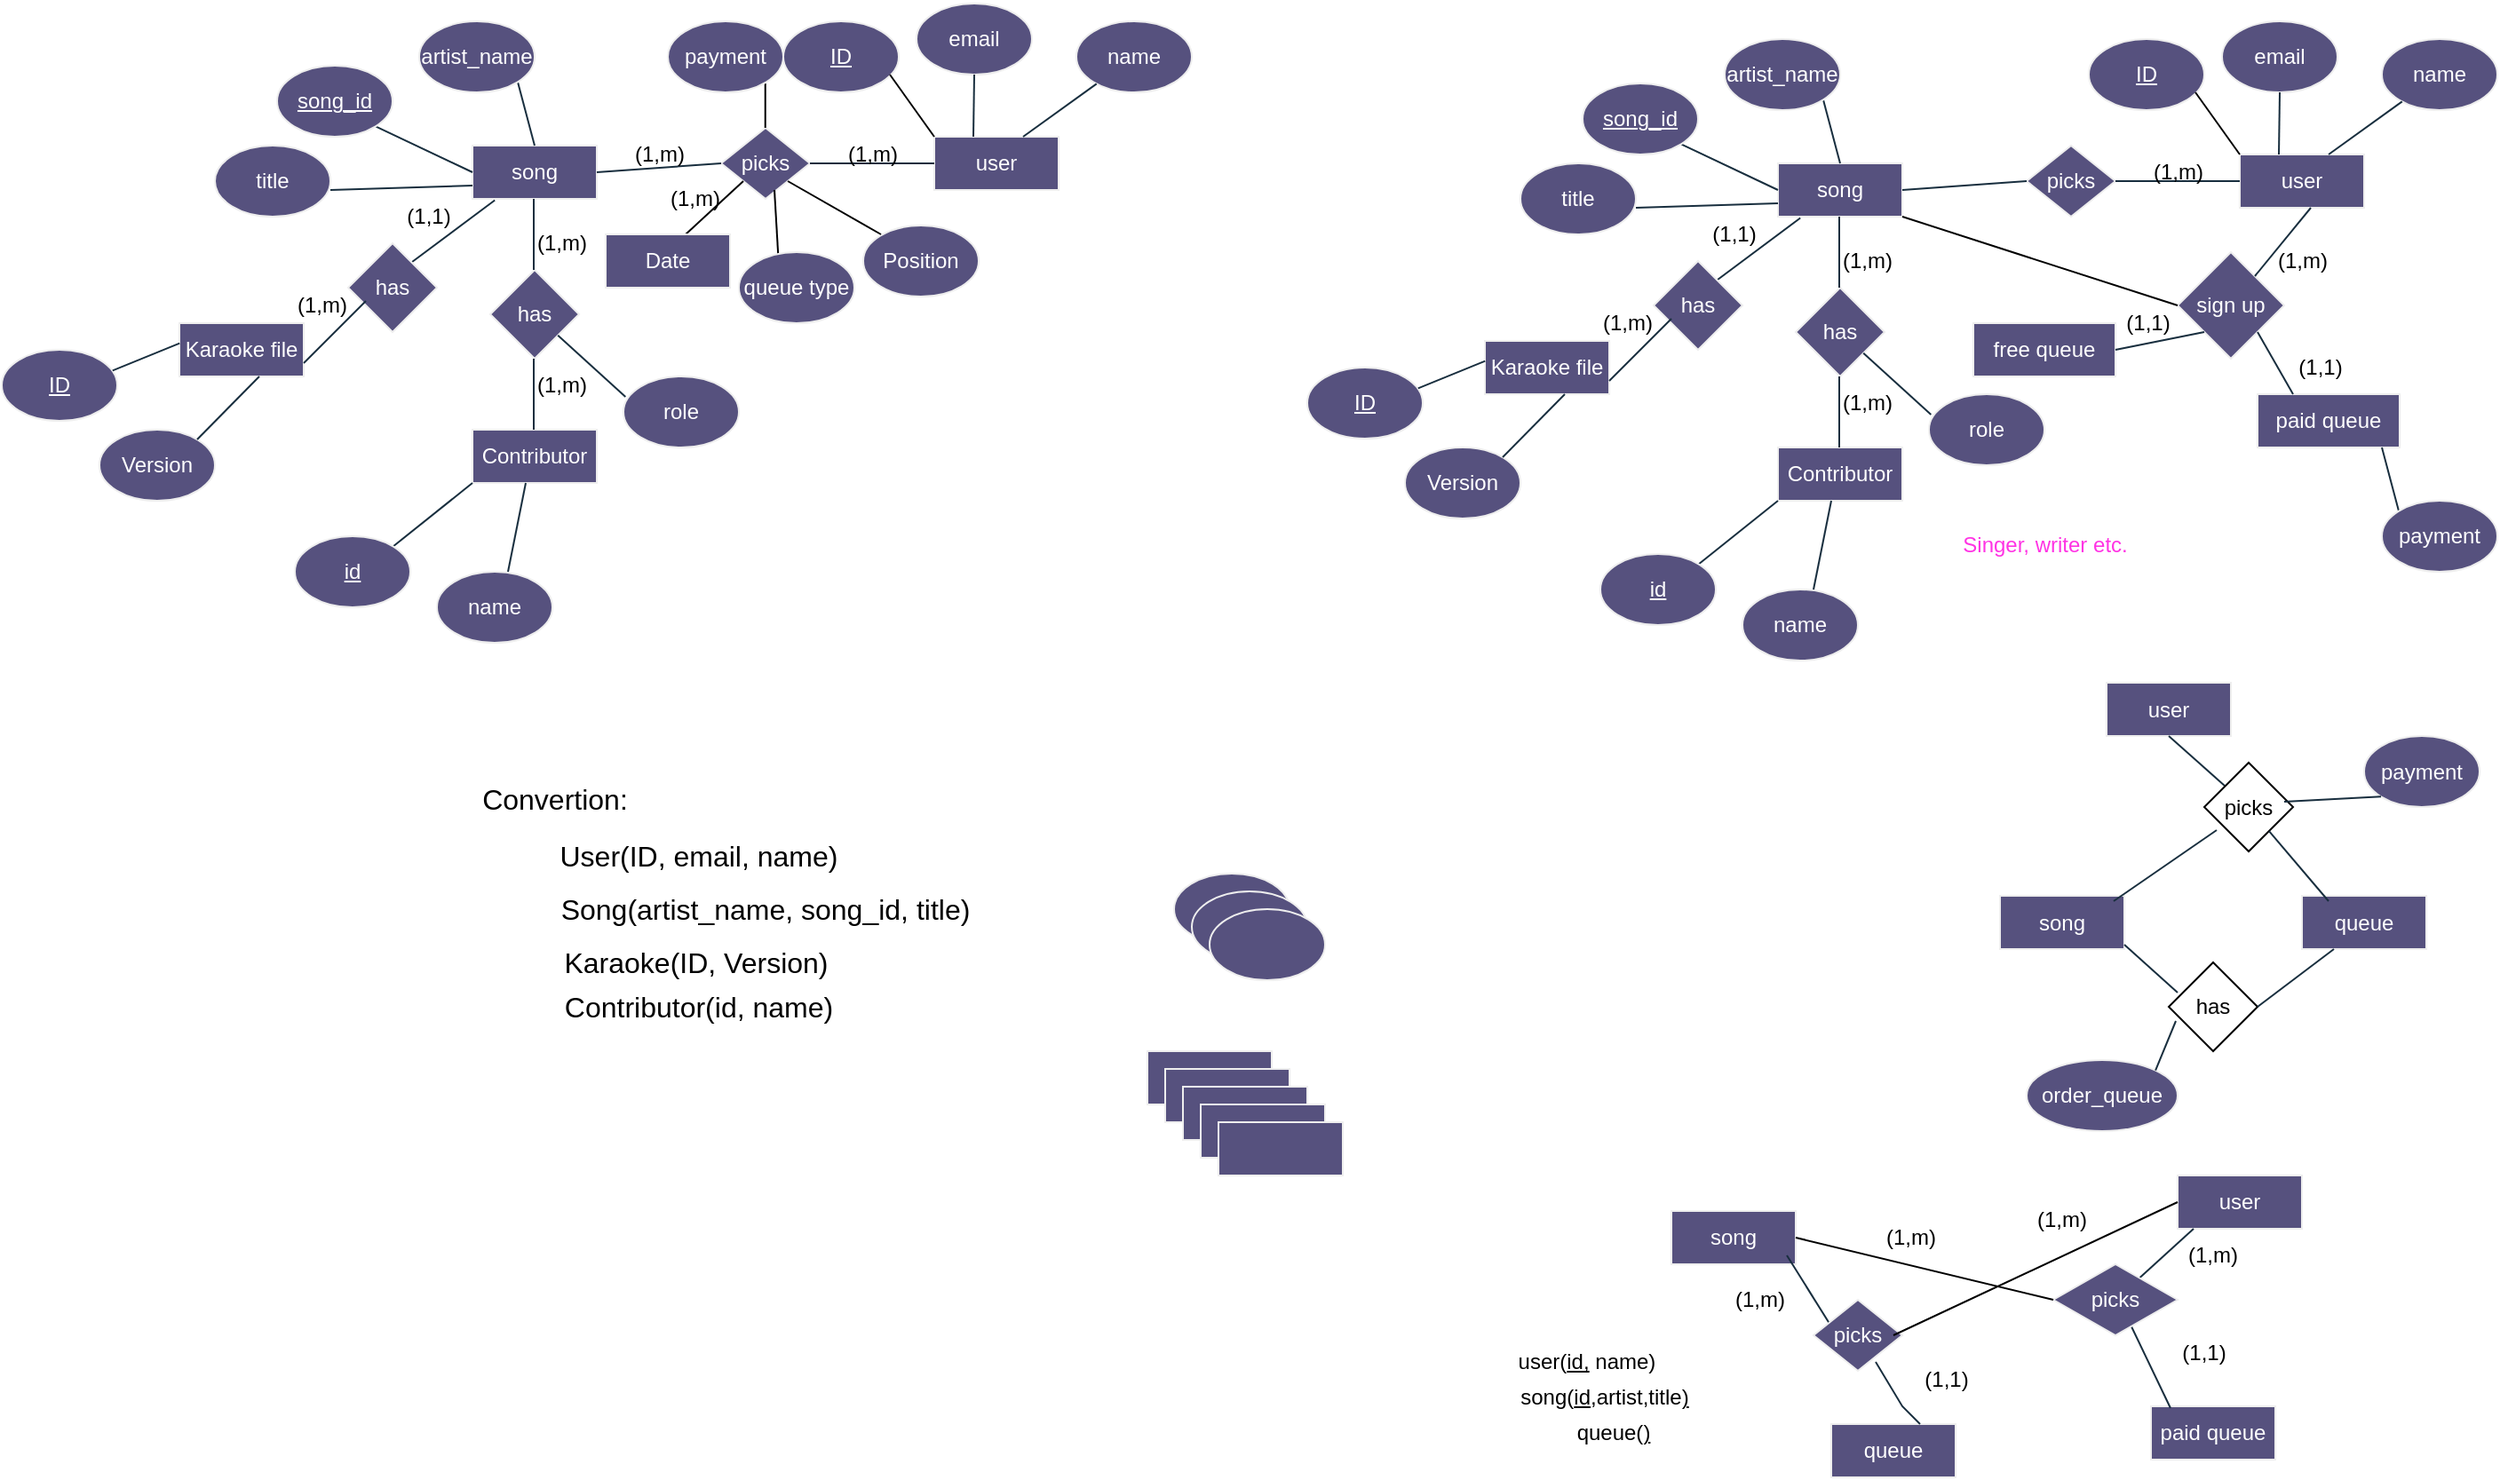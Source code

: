 <mxfile version="24.8.9">
  <diagram name="Page-1" id="O8ay0FXcDAmjupUgX09f">
    <mxGraphModel dx="1655" dy="461" grid="1" gridSize="10" guides="1" tooltips="1" connect="1" arrows="1" fold="1" page="1" pageScale="1" pageWidth="850" pageHeight="1100" math="0" shadow="0">
      <root>
        <mxCell id="0" />
        <mxCell id="1" parent="0" />
        <mxCell id="1agtliWvZLdi9XThQHcw-1" value="&lt;font face=&quot;Helvetica&quot;&gt;user&lt;/font&gt;" style="rounded=0;whiteSpace=wrap;html=1;hachureGap=4;fontFamily=Architects Daughter;fontSource=https%3A%2F%2Ffonts.googleapis.com%2Fcss%3Ffamily%3DArchitects%2BDaughter;labelBackgroundColor=none;fillColor=#56517E;strokeColor=#EEEEEE;fontColor=#FFFFFF;" parent="1" vertex="1">
          <mxGeometry x="635" y="145" width="70" height="30" as="geometry" />
        </mxCell>
        <mxCell id="1agtliWvZLdi9XThQHcw-3" value="&lt;font face=&quot;Helvetica&quot;&gt;free queue&lt;/font&gt;" style="rounded=0;whiteSpace=wrap;html=1;hachureGap=4;fontFamily=Architects Daughter;fontSource=https%3A%2F%2Ffonts.googleapis.com%2Fcss%3Ffamily%3DArchitects%2BDaughter;labelBackgroundColor=none;fillColor=#56517E;strokeColor=#EEEEEE;fontColor=#FFFFFF;" parent="1" vertex="1">
          <mxGeometry x="485" y="240" width="80" height="30" as="geometry" />
        </mxCell>
        <mxCell id="ViKM2o7kTvFaDxc3R4Dh-1" value="&lt;font face=&quot;Helvetica&quot;&gt;paid queue&lt;/font&gt;" style="rounded=0;whiteSpace=wrap;html=1;hachureGap=4;fontFamily=Architects Daughter;fontSource=https%3A%2F%2Ffonts.googleapis.com%2Fcss%3Ffamily%3DArchitects%2BDaughter;labelBackgroundColor=none;fillColor=#56517E;strokeColor=#EEEEEE;fontColor=#FFFFFF;" parent="1" vertex="1">
          <mxGeometry x="645" y="280" width="80" height="30" as="geometry" />
        </mxCell>
        <mxCell id="ViKM2o7kTvFaDxc3R4Dh-3" value="&lt;font face=&quot;Helvetica&quot;&gt;song&lt;/font&gt;" style="rounded=0;whiteSpace=wrap;html=1;hachureGap=4;fontFamily=Architects Daughter;fontSource=https%3A%2F%2Ffonts.googleapis.com%2Fcss%3Ffamily%3DArchitects%2BDaughter;labelBackgroundColor=none;fillColor=#56517E;strokeColor=#EEEEEE;fontColor=#FFFFFF;" parent="1" vertex="1">
          <mxGeometry x="375" y="150" width="70" height="30" as="geometry" />
        </mxCell>
        <mxCell id="iWr8G_QNJY8IiA5RmLzc-1" value="" style="rounded=0;whiteSpace=wrap;html=1;labelBackgroundColor=none;fillColor=#56517E;strokeColor=#EEEEEE;fontColor=#FFFFFF;" parent="1" vertex="1">
          <mxGeometry x="20" y="650" width="70" height="30" as="geometry" />
        </mxCell>
        <mxCell id="iWr8G_QNJY8IiA5RmLzc-2" value="user" style="rounded=0;whiteSpace=wrap;html=1;labelBackgroundColor=none;fillColor=#56517E;strokeColor=#EEEEEE;fontColor=#FFFFFF;" parent="1" vertex="1">
          <mxGeometry x="560" y="442.5" width="70" height="30" as="geometry" />
        </mxCell>
        <mxCell id="iWr8G_QNJY8IiA5RmLzc-3" value="Contributor" style="rounded=0;whiteSpace=wrap;html=1;labelBackgroundColor=none;fillColor=#56517E;strokeColor=#EEEEEE;fontColor=#FFFFFF;" parent="1" vertex="1">
          <mxGeometry x="375" y="310" width="70" height="30" as="geometry" />
        </mxCell>
        <mxCell id="iWr8G_QNJY8IiA5RmLzc-5" value="queue" style="rounded=0;whiteSpace=wrap;html=1;labelBackgroundColor=none;fillColor=#56517E;strokeColor=#EEEEEE;fontColor=#FFFFFF;" parent="1" vertex="1">
          <mxGeometry x="670" y="562.5" width="70" height="30" as="geometry" />
        </mxCell>
        <mxCell id="iWr8G_QNJY8IiA5RmLzc-6" value="song" style="rounded=0;whiteSpace=wrap;html=1;labelBackgroundColor=none;fillColor=#56517E;strokeColor=#EEEEEE;fontColor=#FFFFFF;" parent="1" vertex="1">
          <mxGeometry x="500" y="562.5" width="70" height="30" as="geometry" />
        </mxCell>
        <mxCell id="0kxhMqhsgoe0epAH5cn6-7" value="&lt;div&gt;&lt;font face=&quot;Helvetica&quot;&gt;Karaoke file&lt;/font&gt;&lt;/div&gt;" style="rounded=0;whiteSpace=wrap;html=1;hachureGap=4;fontFamily=Architects Daughter;fontSource=https%3A%2F%2Ffonts.googleapis.com%2Fcss%3Ffamily%3DArchitects%2BDaughter;labelBackgroundColor=none;fillColor=#56517E;strokeColor=#EEEEEE;fontColor=#FFFFFF;" parent="1" vertex="1">
          <mxGeometry x="210" y="250" width="70" height="30" as="geometry" />
        </mxCell>
        <mxCell id="0kxhMqhsgoe0epAH5cn6-11" value="picks" style="rhombus;whiteSpace=wrap;html=1;labelBackgroundColor=none;fillColor=#56517E;strokeColor=#EEEEEE;fontColor=#FFFFFF;" parent="1" vertex="1">
          <mxGeometry x="515" y="140" width="50" height="40" as="geometry" />
        </mxCell>
        <mxCell id="SPRaOktqE_oUbzmkpyM_-1" value="has" style="rhombus;whiteSpace=wrap;html=1;labelBackgroundColor=none;fillColor=#56517E;strokeColor=#EEEEEE;fontColor=#FFFFFF;" parent="1" vertex="1">
          <mxGeometry x="385" y="220" width="50" height="50" as="geometry" />
        </mxCell>
        <mxCell id="SPRaOktqE_oUbzmkpyM_-2" value="" style="endArrow=none;html=1;rounded=0;labelBackgroundColor=none;strokeColor=#182E3E;fontColor=default;exitX=0;exitY=0;exitDx=0;exitDy=0;" parent="1" source="SPRaOktqE_oUbzmkpyM_-24" edge="1">
          <mxGeometry width="50" height="50" relative="1" as="geometry">
            <mxPoint x="694" y="360" as="sourcePoint" />
            <mxPoint x="715" y="310" as="targetPoint" />
          </mxGeometry>
        </mxCell>
        <mxCell id="SPRaOktqE_oUbzmkpyM_-3" value="" style="endArrow=none;html=1;rounded=0;labelBackgroundColor=none;strokeColor=#182E3E;fontColor=default;entryX=0.5;entryY=1;entryDx=0;entryDy=0;" parent="1" source="WFcetSxGwMcVEvKFQlHy-3" target="iWr8G_QNJY8IiA5RmLzc-2" edge="1">
          <mxGeometry width="50" height="50" relative="1" as="geometry">
            <mxPoint x="569" y="532.5" as="sourcePoint" />
            <mxPoint x="569" y="472.5" as="targetPoint" />
          </mxGeometry>
        </mxCell>
        <mxCell id="SPRaOktqE_oUbzmkpyM_-4" value="" style="endArrow=none;html=1;rounded=0;entryX=1;entryY=1;entryDx=0;entryDy=0;exitX=0.5;exitY=0;exitDx=0;exitDy=0;labelBackgroundColor=none;strokeColor=#182E3E;fontColor=default;" parent="1" source="ViKM2o7kTvFaDxc3R4Dh-3" target="SPRaOktqE_oUbzmkpyM_-12" edge="1">
          <mxGeometry width="50" height="50" relative="1" as="geometry">
            <mxPoint x="425" y="150" as="sourcePoint" />
            <mxPoint x="425" y="120" as="targetPoint" />
          </mxGeometry>
        </mxCell>
        <mxCell id="SPRaOktqE_oUbzmkpyM_-5" value="" style="endArrow=none;html=1;rounded=0;exitX=1;exitY=1;exitDx=0;exitDy=0;entryX=0;entryY=0.5;entryDx=0;entryDy=0;labelBackgroundColor=none;strokeColor=#182E3E;fontColor=default;" parent="1" source="SPRaOktqE_oUbzmkpyM_-14" target="ViKM2o7kTvFaDxc3R4Dh-3" edge="1">
          <mxGeometry width="50" height="50" relative="1" as="geometry">
            <mxPoint x="335" y="140" as="sourcePoint" />
            <mxPoint x="370" y="170" as="targetPoint" />
          </mxGeometry>
        </mxCell>
        <mxCell id="SPRaOktqE_oUbzmkpyM_-6" value="" style="endArrow=none;html=1;rounded=0;labelBackgroundColor=none;strokeColor=#182E3E;fontColor=default;" parent="1" edge="1">
          <mxGeometry width="50" height="50" relative="1" as="geometry">
            <mxPoint x="409.5" y="220" as="sourcePoint" />
            <mxPoint x="409.5" y="180" as="targetPoint" />
          </mxGeometry>
        </mxCell>
        <mxCell id="SPRaOktqE_oUbzmkpyM_-9" value="" style="endArrow=none;html=1;rounded=0;labelBackgroundColor=none;strokeColor=#182E3E;fontColor=default;" parent="1" edge="1">
          <mxGeometry width="50" height="50" relative="1" as="geometry">
            <mxPoint x="409.5" y="310" as="sourcePoint" />
            <mxPoint x="409.5" y="270" as="targetPoint" />
          </mxGeometry>
        </mxCell>
        <mxCell id="SPRaOktqE_oUbzmkpyM_-10" value="" style="ellipse;whiteSpace=wrap;html=1;labelBackgroundColor=none;fillColor=#56517E;strokeColor=#EEEEEE;fontColor=#FFFFFF;" parent="1" vertex="1">
          <mxGeometry x="35" y="550" width="65" height="40" as="geometry" />
        </mxCell>
        <mxCell id="SPRaOktqE_oUbzmkpyM_-11" value="" style="ellipse;whiteSpace=wrap;html=1;labelBackgroundColor=none;fillColor=#56517E;strokeColor=#EEEEEE;fontColor=#FFFFFF;" parent="1" vertex="1">
          <mxGeometry x="45" y="560" width="65" height="40" as="geometry" />
        </mxCell>
        <mxCell id="SPRaOktqE_oUbzmkpyM_-12" value="artist_name" style="ellipse;whiteSpace=wrap;html=1;labelBackgroundColor=none;fillColor=#56517E;strokeColor=#EEEEEE;fontColor=#FFFFFF;" parent="1" vertex="1">
          <mxGeometry x="345" y="80" width="65" height="40" as="geometry" />
        </mxCell>
        <mxCell id="SPRaOktqE_oUbzmkpyM_-13" value="title" style="ellipse;whiteSpace=wrap;html=1;labelBackgroundColor=none;fillColor=#56517E;strokeColor=#EEEEEE;fontColor=#FFFFFF;" parent="1" vertex="1">
          <mxGeometry x="230" y="150" width="65" height="40" as="geometry" />
        </mxCell>
        <mxCell id="SPRaOktqE_oUbzmkpyM_-14" value="&lt;u&gt;song_id&lt;/u&gt;" style="ellipse;whiteSpace=wrap;html=1;labelBackgroundColor=none;fillColor=#56517E;strokeColor=#EEEEEE;fontColor=#FFFFFF;" parent="1" vertex="1">
          <mxGeometry x="265" y="105" width="65" height="40" as="geometry" />
        </mxCell>
        <mxCell id="SPRaOktqE_oUbzmkpyM_-17" value="" style="endArrow=none;html=1;rounded=0;entryX=0;entryY=1;entryDx=0;entryDy=0;labelBackgroundColor=none;strokeColor=#182E3E;fontColor=default;" parent="1" target="iWr8G_QNJY8IiA5RmLzc-3" edge="1">
          <mxGeometry width="50" height="50" relative="1" as="geometry">
            <mxPoint x="325" y="380" as="sourcePoint" />
            <mxPoint x="355" y="340" as="targetPoint" />
          </mxGeometry>
        </mxCell>
        <mxCell id="SPRaOktqE_oUbzmkpyM_-18" value="" style="endArrow=none;html=1;rounded=0;entryX=0;entryY=0.75;entryDx=0;entryDy=0;labelBackgroundColor=none;strokeColor=#182E3E;fontColor=default;" parent="1" target="ViKM2o7kTvFaDxc3R4Dh-3" edge="1">
          <mxGeometry width="50" height="50" relative="1" as="geometry">
            <mxPoint x="295" y="175" as="sourcePoint" />
            <mxPoint x="365" y="175" as="targetPoint" />
          </mxGeometry>
        </mxCell>
        <mxCell id="SPRaOktqE_oUbzmkpyM_-19" value="name" style="ellipse;whiteSpace=wrap;html=1;labelBackgroundColor=none;fillColor=#56517E;strokeColor=#EEEEEE;fontColor=#FFFFFF;" parent="1" vertex="1">
          <mxGeometry x="355" y="390" width="65" height="40" as="geometry" />
        </mxCell>
        <mxCell id="SPRaOktqE_oUbzmkpyM_-20" value="&lt;u&gt;id&lt;/u&gt;" style="ellipse;whiteSpace=wrap;html=1;labelBackgroundColor=none;fillColor=#56517E;strokeColor=#EEEEEE;fontColor=#FFFFFF;" parent="1" vertex="1">
          <mxGeometry x="275" y="370" width="65" height="40" as="geometry" />
        </mxCell>
        <mxCell id="SPRaOktqE_oUbzmkpyM_-22" value="" style="endArrow=none;html=1;rounded=0;labelBackgroundColor=none;strokeColor=#182E3E;fontColor=default;" parent="1" edge="1">
          <mxGeometry width="50" height="50" relative="1" as="geometry">
            <mxPoint x="395" y="390" as="sourcePoint" />
            <mxPoint x="405" y="340" as="targetPoint" />
          </mxGeometry>
        </mxCell>
        <mxCell id="SPRaOktqE_oUbzmkpyM_-23" value="" style="ellipse;whiteSpace=wrap;html=1;labelBackgroundColor=none;fillColor=#56517E;strokeColor=#EEEEEE;fontColor=#FFFFFF;" parent="1" vertex="1">
          <mxGeometry x="55" y="570" width="65" height="40" as="geometry" />
        </mxCell>
        <mxCell id="SPRaOktqE_oUbzmkpyM_-24" value="payment" style="ellipse;whiteSpace=wrap;html=1;labelBackgroundColor=none;fillColor=#56517E;strokeColor=#EEEEEE;fontColor=#FFFFFF;" parent="1" vertex="1">
          <mxGeometry x="715" y="340" width="65" height="40" as="geometry" />
        </mxCell>
        <mxCell id="SPRaOktqE_oUbzmkpyM_-25" value="role" style="ellipse;whiteSpace=wrap;html=1;labelBackgroundColor=none;fillColor=#56517E;strokeColor=#EEEEEE;fontColor=#FFFFFF;" parent="1" vertex="1">
          <mxGeometry x="460" y="280" width="65" height="40" as="geometry" />
        </mxCell>
        <mxCell id="SPRaOktqE_oUbzmkpyM_-26" value="" style="endArrow=none;html=1;rounded=0;labelBackgroundColor=none;strokeColor=#182E3E;fontColor=default;exitX=1;exitY=0.5;exitDx=0;exitDy=0;entryX=0.18;entryY=1.025;entryDx=0;entryDy=0;entryPerimeter=0;" parent="1" target="ViKM2o7kTvFaDxc3R4Dh-3" edge="1">
          <mxGeometry width="50" height="50" relative="1" as="geometry">
            <mxPoint x="335" y="220" as="sourcePoint" />
            <mxPoint x="385" y="185" as="targetPoint" />
          </mxGeometry>
        </mxCell>
        <mxCell id="SPRaOktqE_oUbzmkpyM_-28" value="&lt;font color=&quot;#ff33e4&quot;&gt;Singer, writer etc.&lt;/font&gt;" style="text;html=1;align=center;verticalAlign=middle;resizable=0;points=[];autosize=1;strokeColor=none;fillColor=none;labelBackgroundColor=none;fontColor=#FFFFFF;" parent="1" vertex="1">
          <mxGeometry x="465" y="350" width="120" height="30" as="geometry" />
        </mxCell>
        <mxCell id="EK7g4v-_EBZrCCRKCMve-1" value="email" style="ellipse;whiteSpace=wrap;html=1;labelBackgroundColor=none;fillColor=#56517E;strokeColor=#EEEEEE;fontColor=#FFFFFF;" parent="1" vertex="1">
          <mxGeometry x="625" y="70" width="65" height="40" as="geometry" />
        </mxCell>
        <mxCell id="EK7g4v-_EBZrCCRKCMve-2" value="name" style="ellipse;whiteSpace=wrap;html=1;labelBackgroundColor=none;fillColor=#56517E;strokeColor=#EEEEEE;fontColor=#FFFFFF;" parent="1" vertex="1">
          <mxGeometry x="715" y="80" width="65" height="40" as="geometry" />
        </mxCell>
        <mxCell id="EK7g4v-_EBZrCCRKCMve-3" value="" style="endArrow=none;html=1;rounded=0;entryX=0.5;entryY=1;entryDx=0;entryDy=0;labelBackgroundColor=none;strokeColor=#182E3E;fontColor=default;" parent="1" target="EK7g4v-_EBZrCCRKCMve-1" edge="1">
          <mxGeometry width="50" height="50" relative="1" as="geometry">
            <mxPoint x="657" y="145" as="sourcePoint" />
            <mxPoint x="657" y="105" as="targetPoint" />
          </mxGeometry>
        </mxCell>
        <mxCell id="EK7g4v-_EBZrCCRKCMve-4" value="" style="endArrow=none;html=1;rounded=0;labelBackgroundColor=none;strokeColor=#182E3E;fontColor=default;" parent="1" target="EK7g4v-_EBZrCCRKCMve-2" edge="1">
          <mxGeometry width="50" height="50" relative="1" as="geometry">
            <mxPoint x="685" y="145" as="sourcePoint" />
            <mxPoint x="685" y="100" as="targetPoint" />
          </mxGeometry>
        </mxCell>
        <mxCell id="EK7g4v-_EBZrCCRKCMve-5" value="sign up" style="rhombus;whiteSpace=wrap;html=1;labelBackgroundColor=none;fillColor=#56517E;strokeColor=#EEEEEE;fontColor=#FFFFFF;" parent="1" vertex="1">
          <mxGeometry x="600" y="200" width="60" height="60" as="geometry" />
        </mxCell>
        <mxCell id="EK7g4v-_EBZrCCRKCMve-6" value="" style="endArrow=none;html=1;rounded=0;entryX=0;entryY=0.5;entryDx=0;entryDy=0;exitX=1;exitY=0.5;exitDx=0;exitDy=0;labelBackgroundColor=none;strokeColor=#182E3E;fontColor=default;" parent="1" source="0kxhMqhsgoe0epAH5cn6-11" target="1agtliWvZLdi9XThQHcw-1" edge="1">
          <mxGeometry width="50" height="50" relative="1" as="geometry">
            <mxPoint x="599" y="195" as="sourcePoint" />
            <mxPoint x="599" y="135" as="targetPoint" />
          </mxGeometry>
        </mxCell>
        <mxCell id="EK7g4v-_EBZrCCRKCMve-7" value="" style="endArrow=none;html=1;rounded=0;entryX=1;entryY=1;entryDx=0;entryDy=0;labelBackgroundColor=none;strokeColor=#182E3E;fontColor=default;" parent="1" target="EK7g4v-_EBZrCCRKCMve-5" edge="1">
          <mxGeometry width="50" height="50" relative="1" as="geometry">
            <mxPoint x="665" y="280" as="sourcePoint" />
            <mxPoint x="655" y="240" as="targetPoint" />
          </mxGeometry>
        </mxCell>
        <mxCell id="EK7g4v-_EBZrCCRKCMve-8" value="" style="endArrow=none;html=1;rounded=0;labelBackgroundColor=none;strokeColor=#182E3E;fontColor=default;" parent="1" source="EK7g4v-_EBZrCCRKCMve-5" edge="1">
          <mxGeometry width="50" height="50" relative="1" as="geometry">
            <mxPoint x="675" y="235" as="sourcePoint" />
            <mxPoint x="675" y="175" as="targetPoint" />
          </mxGeometry>
        </mxCell>
        <mxCell id="EK7g4v-_EBZrCCRKCMve-10" value="" style="endArrow=none;html=1;rounded=0;exitX=0;exitY=1;exitDx=0;exitDy=0;entryX=1;entryY=0.5;entryDx=0;entryDy=0;labelBackgroundColor=none;strokeColor=#182E3E;fontColor=default;" parent="1" source="EK7g4v-_EBZrCCRKCMve-5" target="1agtliWvZLdi9XThQHcw-3" edge="1">
          <mxGeometry width="50" height="50" relative="1" as="geometry">
            <mxPoint x="595" y="262.5" as="sourcePoint" />
            <mxPoint x="575" y="250" as="targetPoint" />
          </mxGeometry>
        </mxCell>
        <mxCell id="EK7g4v-_EBZrCCRKCMve-11" value="" style="endArrow=none;html=1;rounded=0;entryX=0;entryY=0.5;entryDx=0;entryDy=0;exitX=1;exitY=0.5;exitDx=0;exitDy=0;labelBackgroundColor=none;strokeColor=#182E3E;fontColor=default;" parent="1" source="ViKM2o7kTvFaDxc3R4Dh-3" target="0kxhMqhsgoe0epAH5cn6-11" edge="1">
          <mxGeometry width="50" height="50" relative="1" as="geometry">
            <mxPoint x="467" y="190" as="sourcePoint" />
            <mxPoint x="467" y="130" as="targetPoint" />
          </mxGeometry>
        </mxCell>
        <mxCell id="0kxhMqhsgoe0epAH5cn6-21" value="ID" style="ellipse;whiteSpace=wrap;html=1;labelBackgroundColor=none;fillColor=#56517E;strokeColor=#EEEEEE;fontColor=#FFFFFF;fontStyle=4" parent="1" vertex="1">
          <mxGeometry x="550" y="80" width="65" height="40" as="geometry" />
        </mxCell>
        <mxCell id="0kxhMqhsgoe0epAH5cn6-29" value="" style="endArrow=none;html=1;rounded=0;exitX=0;exitY=0;exitDx=0;exitDy=0;" parent="1" source="1agtliWvZLdi9XThQHcw-1" edge="1">
          <mxGeometry width="50" height="50" relative="1" as="geometry">
            <mxPoint x="635" y="150" as="sourcePoint" />
            <mxPoint x="610" y="110" as="targetPoint" />
          </mxGeometry>
        </mxCell>
        <mxCell id="0kxhMqhsgoe0epAH5cn6-32" value="has" style="rhombus;whiteSpace=wrap;html=1;labelBackgroundColor=none;fillColor=#56517E;strokeColor=#EEEEEE;fontColor=#FFFFFF;" parent="1" vertex="1">
          <mxGeometry x="305" y="205" width="50" height="50" as="geometry" />
        </mxCell>
        <mxCell id="EK7g4v-_EBZrCCRKCMve-12" value="Text" style="text;html=1;align=center;verticalAlign=middle;resizable=0;points=[];autosize=1;strokeColor=none;fillColor=none;fontColor=#FFFFFF;" parent="1" vertex="1">
          <mxGeometry x="-125" y="58" width="50" height="30" as="geometry" />
        </mxCell>
        <mxCell id="0kxhMqhsgoe0epAH5cn6-34" value="" style="endArrow=none;html=1;rounded=0;labelBackgroundColor=none;strokeColor=#182E3E;fontColor=default;exitX=1;exitY=0.75;exitDx=0;exitDy=0;" parent="1" source="0kxhMqhsgoe0epAH5cn6-7" edge="1">
          <mxGeometry width="50" height="50" relative="1" as="geometry">
            <mxPoint x="265" y="272.5" as="sourcePoint" />
            <mxPoint x="315" y="237.5" as="targetPoint" />
          </mxGeometry>
        </mxCell>
        <mxCell id="0kxhMqhsgoe0epAH5cn6-35" value="(1,m)" style="text;html=1;align=center;verticalAlign=middle;resizable=0;points=[];autosize=1;strokeColor=none;fillColor=none;" parent="1" vertex="1">
          <mxGeometry x="575" y="140" width="50" height="30" as="geometry" />
        </mxCell>
        <mxCell id="0kxhMqhsgoe0epAH5cn6-37" value="(1,1)" style="text;html=1;align=center;verticalAlign=middle;resizable=0;points=[];autosize=1;strokeColor=none;fillColor=none;" parent="1" vertex="1">
          <mxGeometry x="655" y="250" width="50" height="30" as="geometry" />
        </mxCell>
        <mxCell id="0kxhMqhsgoe0epAH5cn6-38" value="(1,m)" style="text;html=1;align=center;verticalAlign=middle;resizable=0;points=[];autosize=1;strokeColor=none;fillColor=none;" parent="1" vertex="1">
          <mxGeometry x="265" y="225" width="50" height="30" as="geometry" />
        </mxCell>
        <mxCell id="0kxhMqhsgoe0epAH5cn6-39" value="(1,1)" style="text;html=1;align=center;verticalAlign=middle;resizable=0;points=[];autosize=1;strokeColor=none;fillColor=none;" parent="1" vertex="1">
          <mxGeometry x="325" y="175" width="50" height="30" as="geometry" />
        </mxCell>
        <mxCell id="0kxhMqhsgoe0epAH5cn6-40" value="(1,m)" style="text;html=1;align=center;verticalAlign=middle;resizable=0;points=[];autosize=1;strokeColor=none;fillColor=none;" parent="1" vertex="1">
          <mxGeometry x="400" y="270" width="50" height="30" as="geometry" />
        </mxCell>
        <mxCell id="0kxhMqhsgoe0epAH5cn6-41" value="(1,m)" style="text;html=1;align=center;verticalAlign=middle;resizable=0;points=[];autosize=1;strokeColor=none;fillColor=none;" parent="1" vertex="1">
          <mxGeometry x="400" y="190" width="50" height="30" as="geometry" />
        </mxCell>
        <mxCell id="0kxhMqhsgoe0epAH5cn6-42" value="(1,m)" style="text;html=1;align=center;verticalAlign=middle;resizable=0;points=[];autosize=1;strokeColor=none;fillColor=none;" parent="1" vertex="1">
          <mxGeometry x="645" y="190" width="50" height="30" as="geometry" />
        </mxCell>
        <mxCell id="0kxhMqhsgoe0epAH5cn6-50" value="Version" style="ellipse;whiteSpace=wrap;html=1;labelBackgroundColor=none;fillColor=#56517E;strokeColor=#EEEEEE;fontColor=#FFFFFF;" parent="1" vertex="1">
          <mxGeometry x="165" y="310" width="65" height="40" as="geometry" />
        </mxCell>
        <mxCell id="0kxhMqhsgoe0epAH5cn6-53" value="&lt;u&gt;ID&lt;/u&gt;" style="ellipse;whiteSpace=wrap;html=1;labelBackgroundColor=none;fillColor=#56517E;strokeColor=#EEEEEE;fontColor=#FFFFFF;" parent="1" vertex="1">
          <mxGeometry x="110" y="265" width="65" height="40" as="geometry" />
        </mxCell>
        <mxCell id="0kxhMqhsgoe0epAH5cn6-56" value="" style="endArrow=none;html=1;rounded=0;labelBackgroundColor=none;strokeColor=#182E3E;fontColor=default;entryX=0.002;entryY=0.376;entryDx=0;entryDy=0;exitX=0.96;exitY=0.293;exitDx=0;exitDy=0;exitPerimeter=0;entryPerimeter=0;" parent="1" source="0kxhMqhsgoe0epAH5cn6-53" target="0kxhMqhsgoe0epAH5cn6-7" edge="1">
          <mxGeometry width="50" height="50" relative="1" as="geometry">
            <mxPoint x="165" y="270" as="sourcePoint" />
            <mxPoint x="187.5" y="244" as="targetPoint" />
          </mxGeometry>
        </mxCell>
        <mxCell id="0kxhMqhsgoe0epAH5cn6-59" value="" style="endArrow=none;html=1;rounded=0;labelBackgroundColor=none;strokeColor=#182E3E;fontColor=default;exitX=1;exitY=0.75;exitDx=0;exitDy=0;" parent="1" edge="1">
          <mxGeometry width="50" height="50" relative="1" as="geometry">
            <mxPoint x="220" y="315.5" as="sourcePoint" />
            <mxPoint x="255" y="280" as="targetPoint" />
          </mxGeometry>
        </mxCell>
        <mxCell id="0kxhMqhsgoe0epAH5cn6-62" value="" style="endArrow=none;html=1;rounded=0;labelBackgroundColor=none;strokeColor=#182E3E;fontColor=default;exitX=0.018;exitY=0.287;exitDx=0;exitDy=0;exitPerimeter=0;" parent="1" source="SPRaOktqE_oUbzmkpyM_-25" target="SPRaOktqE_oUbzmkpyM_-1" edge="1">
          <mxGeometry width="50" height="50" relative="1" as="geometry">
            <mxPoint x="450" y="290" as="sourcePoint" />
            <mxPoint x="450" y="240" as="targetPoint" />
          </mxGeometry>
        </mxCell>
        <mxCell id="jU-Vc0vVEgkbP0QEHBoL-2" value="&lt;font face=&quot;Helvetica&quot;&gt;user&lt;/font&gt;" style="rounded=0;whiteSpace=wrap;html=1;hachureGap=4;fontFamily=Architects Daughter;fontSource=https%3A%2F%2Ffonts.googleapis.com%2Fcss%3Ffamily%3DArchitects%2BDaughter;labelBackgroundColor=none;fillColor=#56517E;strokeColor=#EEEEEE;fontColor=#FFFFFF;" parent="1" vertex="1">
          <mxGeometry x="-100" y="135" width="70" height="30" as="geometry" />
        </mxCell>
        <mxCell id="jU-Vc0vVEgkbP0QEHBoL-5" value="&lt;font face=&quot;Helvetica&quot;&gt;song&lt;/font&gt;" style="rounded=0;whiteSpace=wrap;html=1;hachureGap=4;fontFamily=Architects Daughter;fontSource=https%3A%2F%2Ffonts.googleapis.com%2Fcss%3Ffamily%3DArchitects%2BDaughter;labelBackgroundColor=none;fillColor=#56517E;strokeColor=#EEEEEE;fontColor=#FFFFFF;" parent="1" vertex="1">
          <mxGeometry x="-360" y="140" width="70" height="30" as="geometry" />
        </mxCell>
        <mxCell id="jU-Vc0vVEgkbP0QEHBoL-6" value="Contributor" style="rounded=0;whiteSpace=wrap;html=1;labelBackgroundColor=none;fillColor=#56517E;strokeColor=#EEEEEE;fontColor=#FFFFFF;" parent="1" vertex="1">
          <mxGeometry x="-360" y="300" width="70" height="30" as="geometry" />
        </mxCell>
        <mxCell id="jU-Vc0vVEgkbP0QEHBoL-7" value="&lt;div&gt;&lt;font face=&quot;Helvetica&quot;&gt;Karaoke file&lt;/font&gt;&lt;/div&gt;" style="rounded=0;whiteSpace=wrap;html=1;hachureGap=4;fontFamily=Architects Daughter;fontSource=https%3A%2F%2Ffonts.googleapis.com%2Fcss%3Ffamily%3DArchitects%2BDaughter;labelBackgroundColor=none;fillColor=#56517E;strokeColor=#EEEEEE;fontColor=#FFFFFF;" parent="1" vertex="1">
          <mxGeometry x="-525" y="240" width="70" height="30" as="geometry" />
        </mxCell>
        <mxCell id="jU-Vc0vVEgkbP0QEHBoL-8" value="picks" style="rhombus;whiteSpace=wrap;html=1;labelBackgroundColor=none;fillColor=#56517E;strokeColor=#EEEEEE;fontColor=#FFFFFF;" parent="1" vertex="1">
          <mxGeometry x="-220" y="130" width="50" height="40" as="geometry" />
        </mxCell>
        <mxCell id="jU-Vc0vVEgkbP0QEHBoL-9" value="has" style="rhombus;whiteSpace=wrap;html=1;labelBackgroundColor=none;fillColor=#56517E;strokeColor=#EEEEEE;fontColor=#FFFFFF;" parent="1" vertex="1">
          <mxGeometry x="-350" y="210" width="50" height="50" as="geometry" />
        </mxCell>
        <mxCell id="jU-Vc0vVEgkbP0QEHBoL-11" value="" style="endArrow=none;html=1;rounded=0;entryX=1;entryY=1;entryDx=0;entryDy=0;exitX=0.5;exitY=0;exitDx=0;exitDy=0;labelBackgroundColor=none;strokeColor=#182E3E;fontColor=default;" parent="1" source="jU-Vc0vVEgkbP0QEHBoL-5" target="jU-Vc0vVEgkbP0QEHBoL-15" edge="1">
          <mxGeometry width="50" height="50" relative="1" as="geometry">
            <mxPoint x="-310" y="140" as="sourcePoint" />
            <mxPoint x="-310" y="110" as="targetPoint" />
          </mxGeometry>
        </mxCell>
        <mxCell id="jU-Vc0vVEgkbP0QEHBoL-12" value="" style="endArrow=none;html=1;rounded=0;exitX=1;exitY=1;exitDx=0;exitDy=0;entryX=0;entryY=0.5;entryDx=0;entryDy=0;labelBackgroundColor=none;strokeColor=#182E3E;fontColor=default;" parent="1" source="jU-Vc0vVEgkbP0QEHBoL-17" target="jU-Vc0vVEgkbP0QEHBoL-5" edge="1">
          <mxGeometry width="50" height="50" relative="1" as="geometry">
            <mxPoint x="-400" y="130" as="sourcePoint" />
            <mxPoint x="-365" y="160" as="targetPoint" />
          </mxGeometry>
        </mxCell>
        <mxCell id="jU-Vc0vVEgkbP0QEHBoL-13" value="" style="endArrow=none;html=1;rounded=0;labelBackgroundColor=none;strokeColor=#182E3E;fontColor=default;" parent="1" edge="1">
          <mxGeometry width="50" height="50" relative="1" as="geometry">
            <mxPoint x="-325.5" y="210" as="sourcePoint" />
            <mxPoint x="-325.5" y="170" as="targetPoint" />
          </mxGeometry>
        </mxCell>
        <mxCell id="jU-Vc0vVEgkbP0QEHBoL-14" value="" style="endArrow=none;html=1;rounded=0;labelBackgroundColor=none;strokeColor=#182E3E;fontColor=default;" parent="1" edge="1">
          <mxGeometry width="50" height="50" relative="1" as="geometry">
            <mxPoint x="-325.5" y="300" as="sourcePoint" />
            <mxPoint x="-325.5" y="260" as="targetPoint" />
          </mxGeometry>
        </mxCell>
        <mxCell id="jU-Vc0vVEgkbP0QEHBoL-15" value="artist_name" style="ellipse;whiteSpace=wrap;html=1;labelBackgroundColor=none;fillColor=#56517E;strokeColor=#EEEEEE;fontColor=#FFFFFF;" parent="1" vertex="1">
          <mxGeometry x="-390" y="70" width="65" height="40" as="geometry" />
        </mxCell>
        <mxCell id="jU-Vc0vVEgkbP0QEHBoL-16" value="title" style="ellipse;whiteSpace=wrap;html=1;labelBackgroundColor=none;fillColor=#56517E;strokeColor=#EEEEEE;fontColor=#FFFFFF;" parent="1" vertex="1">
          <mxGeometry x="-505" y="140" width="65" height="40" as="geometry" />
        </mxCell>
        <mxCell id="jU-Vc0vVEgkbP0QEHBoL-17" value="&lt;u&gt;song_id&lt;/u&gt;" style="ellipse;whiteSpace=wrap;html=1;labelBackgroundColor=none;fillColor=#56517E;strokeColor=#EEEEEE;fontColor=#FFFFFF;" parent="1" vertex="1">
          <mxGeometry x="-470" y="95" width="65" height="40" as="geometry" />
        </mxCell>
        <mxCell id="jU-Vc0vVEgkbP0QEHBoL-18" value="" style="endArrow=none;html=1;rounded=0;entryX=0;entryY=1;entryDx=0;entryDy=0;labelBackgroundColor=none;strokeColor=#182E3E;fontColor=default;" parent="1" target="jU-Vc0vVEgkbP0QEHBoL-6" edge="1">
          <mxGeometry width="50" height="50" relative="1" as="geometry">
            <mxPoint x="-410" y="370" as="sourcePoint" />
            <mxPoint x="-380" y="330" as="targetPoint" />
          </mxGeometry>
        </mxCell>
        <mxCell id="jU-Vc0vVEgkbP0QEHBoL-19" value="" style="endArrow=none;html=1;rounded=0;entryX=0;entryY=0.75;entryDx=0;entryDy=0;labelBackgroundColor=none;strokeColor=#182E3E;fontColor=default;" parent="1" target="jU-Vc0vVEgkbP0QEHBoL-5" edge="1">
          <mxGeometry width="50" height="50" relative="1" as="geometry">
            <mxPoint x="-440" y="165" as="sourcePoint" />
            <mxPoint x="-370" y="165" as="targetPoint" />
          </mxGeometry>
        </mxCell>
        <mxCell id="jU-Vc0vVEgkbP0QEHBoL-20" value="name" style="ellipse;whiteSpace=wrap;html=1;labelBackgroundColor=none;fillColor=#56517E;strokeColor=#EEEEEE;fontColor=#FFFFFF;" parent="1" vertex="1">
          <mxGeometry x="-380" y="380" width="65" height="40" as="geometry" />
        </mxCell>
        <mxCell id="jU-Vc0vVEgkbP0QEHBoL-21" value="&lt;u&gt;id&lt;/u&gt;" style="ellipse;whiteSpace=wrap;html=1;labelBackgroundColor=none;fillColor=#56517E;strokeColor=#EEEEEE;fontColor=#FFFFFF;" parent="1" vertex="1">
          <mxGeometry x="-460" y="360" width="65" height="40" as="geometry" />
        </mxCell>
        <mxCell id="jU-Vc0vVEgkbP0QEHBoL-22" value="" style="endArrow=none;html=1;rounded=0;labelBackgroundColor=none;strokeColor=#182E3E;fontColor=default;" parent="1" edge="1">
          <mxGeometry width="50" height="50" relative="1" as="geometry">
            <mxPoint x="-340" y="380" as="sourcePoint" />
            <mxPoint x="-330" y="330" as="targetPoint" />
          </mxGeometry>
        </mxCell>
        <mxCell id="jU-Vc0vVEgkbP0QEHBoL-24" value="role" style="ellipse;whiteSpace=wrap;html=1;labelBackgroundColor=none;fillColor=#56517E;strokeColor=#EEEEEE;fontColor=#FFFFFF;" parent="1" vertex="1">
          <mxGeometry x="-275" y="270" width="65" height="40" as="geometry" />
        </mxCell>
        <mxCell id="jU-Vc0vVEgkbP0QEHBoL-25" value="" style="endArrow=none;html=1;rounded=0;labelBackgroundColor=none;strokeColor=#182E3E;fontColor=default;exitX=1;exitY=0.5;exitDx=0;exitDy=0;entryX=0.18;entryY=1.025;entryDx=0;entryDy=0;entryPerimeter=0;" parent="1" target="jU-Vc0vVEgkbP0QEHBoL-5" edge="1">
          <mxGeometry width="50" height="50" relative="1" as="geometry">
            <mxPoint x="-400" y="210" as="sourcePoint" />
            <mxPoint x="-350" y="175" as="targetPoint" />
          </mxGeometry>
        </mxCell>
        <mxCell id="jU-Vc0vVEgkbP0QEHBoL-27" value="email" style="ellipse;whiteSpace=wrap;html=1;labelBackgroundColor=none;fillColor=#56517E;strokeColor=#EEEEEE;fontColor=#FFFFFF;" parent="1" vertex="1">
          <mxGeometry x="-110" y="60" width="65" height="40" as="geometry" />
        </mxCell>
        <mxCell id="jU-Vc0vVEgkbP0QEHBoL-28" value="name" style="ellipse;whiteSpace=wrap;html=1;labelBackgroundColor=none;fillColor=#56517E;strokeColor=#EEEEEE;fontColor=#FFFFFF;" parent="1" vertex="1">
          <mxGeometry x="-20" y="70" width="65" height="40" as="geometry" />
        </mxCell>
        <mxCell id="jU-Vc0vVEgkbP0QEHBoL-29" value="" style="endArrow=none;html=1;rounded=0;entryX=0.5;entryY=1;entryDx=0;entryDy=0;labelBackgroundColor=none;strokeColor=#182E3E;fontColor=default;" parent="1" target="jU-Vc0vVEgkbP0QEHBoL-27" edge="1">
          <mxGeometry width="50" height="50" relative="1" as="geometry">
            <mxPoint x="-78" y="135" as="sourcePoint" />
            <mxPoint x="-78" y="95" as="targetPoint" />
          </mxGeometry>
        </mxCell>
        <mxCell id="jU-Vc0vVEgkbP0QEHBoL-30" value="" style="endArrow=none;html=1;rounded=0;labelBackgroundColor=none;strokeColor=#182E3E;fontColor=default;" parent="1" target="jU-Vc0vVEgkbP0QEHBoL-28" edge="1">
          <mxGeometry width="50" height="50" relative="1" as="geometry">
            <mxPoint x="-50" y="135" as="sourcePoint" />
            <mxPoint x="-50" y="90" as="targetPoint" />
          </mxGeometry>
        </mxCell>
        <mxCell id="jU-Vc0vVEgkbP0QEHBoL-32" value="" style="endArrow=none;html=1;rounded=0;entryX=0;entryY=0.5;entryDx=0;entryDy=0;exitX=1;exitY=0.5;exitDx=0;exitDy=0;labelBackgroundColor=none;strokeColor=#182E3E;fontColor=default;" parent="1" source="jU-Vc0vVEgkbP0QEHBoL-8" target="jU-Vc0vVEgkbP0QEHBoL-2" edge="1">
          <mxGeometry width="50" height="50" relative="1" as="geometry">
            <mxPoint x="-136" y="185" as="sourcePoint" />
            <mxPoint x="-136" y="125" as="targetPoint" />
          </mxGeometry>
        </mxCell>
        <mxCell id="jU-Vc0vVEgkbP0QEHBoL-36" value="" style="endArrow=none;html=1;rounded=0;entryX=0;entryY=0.5;entryDx=0;entryDy=0;exitX=1;exitY=0.5;exitDx=0;exitDy=0;labelBackgroundColor=none;strokeColor=#182E3E;fontColor=default;" parent="1" source="jU-Vc0vVEgkbP0QEHBoL-5" target="jU-Vc0vVEgkbP0QEHBoL-8" edge="1">
          <mxGeometry width="50" height="50" relative="1" as="geometry">
            <mxPoint x="-268" y="180" as="sourcePoint" />
            <mxPoint x="-268" y="120" as="targetPoint" />
          </mxGeometry>
        </mxCell>
        <mxCell id="jU-Vc0vVEgkbP0QEHBoL-37" value="ID" style="ellipse;whiteSpace=wrap;html=1;labelBackgroundColor=none;fillColor=#56517E;strokeColor=#EEEEEE;fontColor=#FFFFFF;fontStyle=4" parent="1" vertex="1">
          <mxGeometry x="-185" y="70" width="65" height="40" as="geometry" />
        </mxCell>
        <mxCell id="jU-Vc0vVEgkbP0QEHBoL-38" value="" style="endArrow=none;html=1;rounded=0;exitX=0;exitY=0;exitDx=0;exitDy=0;" parent="1" source="jU-Vc0vVEgkbP0QEHBoL-2" edge="1">
          <mxGeometry width="50" height="50" relative="1" as="geometry">
            <mxPoint x="-100" y="140" as="sourcePoint" />
            <mxPoint x="-125" y="100" as="targetPoint" />
          </mxGeometry>
        </mxCell>
        <mxCell id="jU-Vc0vVEgkbP0QEHBoL-39" value="has" style="rhombus;whiteSpace=wrap;html=1;labelBackgroundColor=none;fillColor=#56517E;strokeColor=#EEEEEE;fontColor=#FFFFFF;" parent="1" vertex="1">
          <mxGeometry x="-430" y="195" width="50" height="50" as="geometry" />
        </mxCell>
        <mxCell id="jU-Vc0vVEgkbP0QEHBoL-40" value="" style="endArrow=none;html=1;rounded=0;labelBackgroundColor=none;strokeColor=#182E3E;fontColor=default;exitX=1;exitY=0.75;exitDx=0;exitDy=0;" parent="1" source="jU-Vc0vVEgkbP0QEHBoL-7" edge="1">
          <mxGeometry width="50" height="50" relative="1" as="geometry">
            <mxPoint x="-470" y="262.5" as="sourcePoint" />
            <mxPoint x="-420" y="227.5" as="targetPoint" />
          </mxGeometry>
        </mxCell>
        <mxCell id="jU-Vc0vVEgkbP0QEHBoL-41" value="(1,m)" style="text;html=1;align=center;verticalAlign=middle;resizable=0;points=[];autosize=1;strokeColor=none;fillColor=none;" parent="1" vertex="1">
          <mxGeometry x="-160" y="130" width="50" height="30" as="geometry" />
        </mxCell>
        <mxCell id="jU-Vc0vVEgkbP0QEHBoL-43" value="(1,m)" style="text;html=1;align=center;verticalAlign=middle;resizable=0;points=[];autosize=1;strokeColor=none;fillColor=none;" parent="1" vertex="1">
          <mxGeometry x="-470" y="215" width="50" height="30" as="geometry" />
        </mxCell>
        <mxCell id="jU-Vc0vVEgkbP0QEHBoL-44" value="(1,1)" style="text;html=1;align=center;verticalAlign=middle;resizable=0;points=[];autosize=1;strokeColor=none;fillColor=none;" parent="1" vertex="1">
          <mxGeometry x="-410" y="165" width="50" height="30" as="geometry" />
        </mxCell>
        <mxCell id="jU-Vc0vVEgkbP0QEHBoL-45" value="(1,m)" style="text;html=1;align=center;verticalAlign=middle;resizable=0;points=[];autosize=1;strokeColor=none;fillColor=none;" parent="1" vertex="1">
          <mxGeometry x="-335" y="260" width="50" height="30" as="geometry" />
        </mxCell>
        <mxCell id="jU-Vc0vVEgkbP0QEHBoL-46" value="(1,m)" style="text;html=1;align=center;verticalAlign=middle;resizable=0;points=[];autosize=1;strokeColor=none;fillColor=none;" parent="1" vertex="1">
          <mxGeometry x="-335" y="180" width="50" height="30" as="geometry" />
        </mxCell>
        <mxCell id="jU-Vc0vVEgkbP0QEHBoL-49" value="Version" style="ellipse;whiteSpace=wrap;html=1;labelBackgroundColor=none;fillColor=#56517E;strokeColor=#EEEEEE;fontColor=#FFFFFF;" parent="1" vertex="1">
          <mxGeometry x="-570" y="300" width="65" height="40" as="geometry" />
        </mxCell>
        <mxCell id="jU-Vc0vVEgkbP0QEHBoL-50" value="&lt;u&gt;ID&lt;/u&gt;" style="ellipse;whiteSpace=wrap;html=1;labelBackgroundColor=none;fillColor=#56517E;strokeColor=#EEEEEE;fontColor=#FFFFFF;" parent="1" vertex="1">
          <mxGeometry x="-625" y="255" width="65" height="40" as="geometry" />
        </mxCell>
        <mxCell id="jU-Vc0vVEgkbP0QEHBoL-51" value="" style="endArrow=none;html=1;rounded=0;labelBackgroundColor=none;strokeColor=#182E3E;fontColor=default;entryX=0.002;entryY=0.376;entryDx=0;entryDy=0;exitX=0.96;exitY=0.293;exitDx=0;exitDy=0;exitPerimeter=0;entryPerimeter=0;" parent="1" source="jU-Vc0vVEgkbP0QEHBoL-50" target="jU-Vc0vVEgkbP0QEHBoL-7" edge="1">
          <mxGeometry width="50" height="50" relative="1" as="geometry">
            <mxPoint x="-570" y="260" as="sourcePoint" />
            <mxPoint x="-547.5" y="234" as="targetPoint" />
          </mxGeometry>
        </mxCell>
        <mxCell id="jU-Vc0vVEgkbP0QEHBoL-52" value="" style="endArrow=none;html=1;rounded=0;labelBackgroundColor=none;strokeColor=#182E3E;fontColor=default;exitX=1;exitY=0.75;exitDx=0;exitDy=0;" parent="1" edge="1">
          <mxGeometry width="50" height="50" relative="1" as="geometry">
            <mxPoint x="-515" y="305.5" as="sourcePoint" />
            <mxPoint x="-480" y="270" as="targetPoint" />
          </mxGeometry>
        </mxCell>
        <mxCell id="jU-Vc0vVEgkbP0QEHBoL-53" value="" style="endArrow=none;html=1;rounded=0;labelBackgroundColor=none;strokeColor=#182E3E;fontColor=default;exitX=0.018;exitY=0.287;exitDx=0;exitDy=0;exitPerimeter=0;" parent="1" source="jU-Vc0vVEgkbP0QEHBoL-24" target="jU-Vc0vVEgkbP0QEHBoL-9" edge="1">
          <mxGeometry width="50" height="50" relative="1" as="geometry">
            <mxPoint x="-285" y="280" as="sourcePoint" />
            <mxPoint x="-285" y="230" as="targetPoint" />
          </mxGeometry>
        </mxCell>
        <mxCell id="jU-Vc0vVEgkbP0QEHBoL-54" value="(1,m)" style="text;html=1;align=center;verticalAlign=middle;resizable=0;points=[];autosize=1;strokeColor=none;fillColor=none;" parent="1" vertex="1">
          <mxGeometry x="-280" y="130" width="50" height="30" as="geometry" />
        </mxCell>
        <mxCell id="jU-Vc0vVEgkbP0QEHBoL-56" value="" style="endArrow=none;html=1;rounded=0;exitX=0.342;exitY=0.087;exitDx=0;exitDy=0;exitPerimeter=0;" parent="1" source="9uio0v-A_YHirUsDy805-2" edge="1">
          <mxGeometry width="50" height="50" relative="1" as="geometry">
            <mxPoint x="-190" y="190" as="sourcePoint" />
            <mxPoint x="-190" y="165" as="targetPoint" />
          </mxGeometry>
        </mxCell>
        <mxCell id="jU-Vc0vVEgkbP0QEHBoL-57" value="Position" style="ellipse;whiteSpace=wrap;html=1;labelBackgroundColor=none;fillColor=#56517E;strokeColor=#EEEEEE;fontColor=#FFFFFF;" parent="1" vertex="1">
          <mxGeometry x="-140" y="185" width="65" height="40" as="geometry" />
        </mxCell>
        <mxCell id="jU-Vc0vVEgkbP0QEHBoL-64" value="" style="endArrow=none;html=1;rounded=0;" parent="1" edge="1">
          <mxGeometry width="50" height="50" relative="1" as="geometry">
            <mxPoint x="-195.14" y="130" as="sourcePoint" />
            <mxPoint x="-195.14" y="105" as="targetPoint" />
          </mxGeometry>
        </mxCell>
        <mxCell id="jU-Vc0vVEgkbP0QEHBoL-66" value="payment" style="ellipse;whiteSpace=wrap;html=1;labelBackgroundColor=none;fillColor=#56517E;strokeColor=#EEEEEE;fontColor=#FFFFFF;" parent="1" vertex="1">
          <mxGeometry x="-250" y="70" width="65" height="40" as="geometry" />
        </mxCell>
        <mxCell id="8BvyKFjax2KIFEaccwVd-1" value="Convertion:&lt;br&gt;&lt;div&gt;&lt;br/&gt;&lt;/div&gt;" style="text;html=1;align=center;verticalAlign=middle;whiteSpace=wrap;rounded=0;fontSize=16;" parent="1" vertex="1">
          <mxGeometry x="-358.75" y="495" width="91.25" height="45" as="geometry" />
        </mxCell>
        <mxCell id="8BvyKFjax2KIFEaccwVd-2" value="User(ID, email, name)" style="text;html=1;align=center;verticalAlign=middle;whiteSpace=wrap;rounded=0;fontSize=16;" parent="1" vertex="1">
          <mxGeometry x="-350" y="525" width="235" height="30" as="geometry" />
        </mxCell>
        <mxCell id="8BvyKFjax2KIFEaccwVd-4" value="Song(artist_name, song_id, title)" style="text;html=1;align=center;verticalAlign=middle;whiteSpace=wrap;rounded=0;fontSize=16;" parent="1" vertex="1">
          <mxGeometry x="-330" y="555" width="270" height="30" as="geometry" />
        </mxCell>
        <mxCell id="8BvyKFjax2KIFEaccwVd-6" value="Karaoke(ID, Version)" style="text;html=1;align=center;verticalAlign=middle;whiteSpace=wrap;rounded=0;fontSize=16;" parent="1" vertex="1">
          <mxGeometry x="-358.75" y="585" width="250" height="30" as="geometry" />
        </mxCell>
        <mxCell id="8BvyKFjax2KIFEaccwVd-7" value="Contributor(id, name)" style="text;html=1;align=center;verticalAlign=middle;whiteSpace=wrap;rounded=0;fontSize=16;" parent="1" vertex="1">
          <mxGeometry x="-335" y="610" width="205" height="30" as="geometry" />
        </mxCell>
        <mxCell id="jU-Vc0vVEgkbP0QEHBoL-71" value="" style="endArrow=none;html=1;rounded=0;exitX=0;exitY=0.5;exitDx=0;exitDy=0;entryX=1;entryY=1;entryDx=0;entryDy=0;" parent="1" source="EK7g4v-_EBZrCCRKCMve-5" target="ViKM2o7kTvFaDxc3R4Dh-3" edge="1">
          <mxGeometry width="50" height="50" relative="1" as="geometry">
            <mxPoint x="565" y="233.911" as="sourcePoint" />
            <mxPoint x="450" y="180" as="targetPoint" />
          </mxGeometry>
        </mxCell>
        <mxCell id="jU-Vc0vVEgkbP0QEHBoL-72" value="(1,1)" style="text;html=1;align=center;verticalAlign=middle;resizable=0;points=[];autosize=1;strokeColor=none;fillColor=none;" parent="1" vertex="1">
          <mxGeometry x="557.5" y="225" width="50" height="30" as="geometry" />
        </mxCell>
        <mxCell id="WFcetSxGwMcVEvKFQlHy-3" value="picks" style="rhombus;whiteSpace=wrap;html=1;" parent="1" vertex="1">
          <mxGeometry x="615" y="487.5" width="50" height="50" as="geometry" />
        </mxCell>
        <mxCell id="WFcetSxGwMcVEvKFQlHy-6" value="" style="endArrow=none;html=1;rounded=0;labelBackgroundColor=none;strokeColor=#182E3E;fontColor=default;entryX=0.157;entryY=0.033;entryDx=0;entryDy=0;entryPerimeter=0;" parent="1" source="WFcetSxGwMcVEvKFQlHy-3" edge="1">
          <mxGeometry width="50" height="50" relative="1" as="geometry">
            <mxPoint x="662.01" y="517.5" as="sourcePoint" />
            <mxPoint x="685" y="565.49" as="targetPoint" />
          </mxGeometry>
        </mxCell>
        <mxCell id="jU-Vc0vVEgkbP0QEHBoL-74" value="user" style="rounded=0;whiteSpace=wrap;html=1;labelBackgroundColor=none;fillColor=#56517E;strokeColor=#EEEEEE;fontColor=#FFFFFF;" parent="1" vertex="1">
          <mxGeometry x="600" y="720" width="70" height="30" as="geometry" />
        </mxCell>
        <mxCell id="jU-Vc0vVEgkbP0QEHBoL-75" value="paid queue" style="rounded=0;whiteSpace=wrap;html=1;labelBackgroundColor=none;fillColor=#56517E;strokeColor=#EEEEEE;fontColor=#FFFFFF;" parent="1" vertex="1">
          <mxGeometry x="585" y="850" width="70" height="30" as="geometry" />
        </mxCell>
        <mxCell id="jU-Vc0vVEgkbP0QEHBoL-76" value="queue" style="rounded=0;whiteSpace=wrap;html=1;labelBackgroundColor=none;fillColor=#56517E;strokeColor=#EEEEEE;fontColor=#FFFFFF;" parent="1" vertex="1">
          <mxGeometry x="405" y="860" width="70" height="30" as="geometry" />
        </mxCell>
        <mxCell id="jU-Vc0vVEgkbP0QEHBoL-77" value="song" style="rounded=0;whiteSpace=wrap;html=1;labelBackgroundColor=none;fillColor=#56517E;strokeColor=#EEEEEE;fontColor=#FFFFFF;" parent="1" vertex="1">
          <mxGeometry x="315" y="740" width="70" height="30" as="geometry" />
        </mxCell>
        <mxCell id="jU-Vc0vVEgkbP0QEHBoL-78" value="" style="endArrow=none;html=1;rounded=0;labelBackgroundColor=none;strokeColor=#182E3E;fontColor=default;" parent="1" source="jU-Vc0vVEgkbP0QEHBoL-91" edge="1">
          <mxGeometry width="50" height="50" relative="1" as="geometry">
            <mxPoint x="521.352" y="796.352" as="sourcePoint" />
            <mxPoint x="609" y="750" as="targetPoint" />
          </mxGeometry>
        </mxCell>
        <mxCell id="jU-Vc0vVEgkbP0QEHBoL-79" value="" style="endArrow=none;html=1;rounded=0;labelBackgroundColor=none;strokeColor=#182E3E;fontColor=default;exitX=0;exitY=0.5;exitDx=0;exitDy=0;" parent="1" edge="1">
          <mxGeometry width="50" height="50" relative="1" as="geometry">
            <mxPoint x="405" y="805" as="sourcePoint" />
            <mxPoint x="380" y="765" as="targetPoint" />
          </mxGeometry>
        </mxCell>
        <mxCell id="jU-Vc0vVEgkbP0QEHBoL-82" value="" style="endArrow=none;html=1;rounded=0;labelBackgroundColor=none;strokeColor=#182E3E;fontColor=default;exitX=0;exitY=0.5;exitDx=0;exitDy=0;" parent="1" edge="1">
          <mxGeometry width="50" height="50" relative="1" as="geometry">
            <mxPoint x="455" y="860" as="sourcePoint" />
            <mxPoint x="430" y="825" as="targetPoint" />
            <Array as="points">
              <mxPoint x="445" y="850" />
            </Array>
          </mxGeometry>
        </mxCell>
        <mxCell id="jU-Vc0vVEgkbP0QEHBoL-83" value="" style="endArrow=none;html=1;rounded=0;labelBackgroundColor=none;strokeColor=#182E3E;fontColor=default;entryX=0.157;entryY=0.033;entryDx=0;entryDy=0;entryPerimeter=0;" parent="1" target="jU-Vc0vVEgkbP0QEHBoL-75" edge="1">
          <mxGeometry width="50" height="50" relative="1" as="geometry">
            <mxPoint x="573" y="803" as="sourcePoint" />
            <mxPoint x="619" y="760" as="targetPoint" />
          </mxGeometry>
        </mxCell>
        <mxCell id="jU-Vc0vVEgkbP0QEHBoL-90" value="picks" style="rhombus;whiteSpace=wrap;html=1;labelBackgroundColor=none;fillColor=#56517E;strokeColor=#EEEEEE;fontColor=#FFFFFF;" parent="1" vertex="1">
          <mxGeometry x="395" y="790" width="50" height="40" as="geometry" />
        </mxCell>
        <mxCell id="jU-Vc0vVEgkbP0QEHBoL-91" value="picks" style="rhombus;whiteSpace=wrap;html=1;labelBackgroundColor=none;fillColor=#56517E;strokeColor=#EEEEEE;fontColor=#FFFFFF;" parent="1" vertex="1">
          <mxGeometry x="530" y="770" width="70" height="40" as="geometry" />
        </mxCell>
        <mxCell id="jU-Vc0vVEgkbP0QEHBoL-92" value="" style="endArrow=none;html=1;rounded=0;exitX=1;exitY=0.5;exitDx=0;exitDy=0;" parent="1" source="jU-Vc0vVEgkbP0QEHBoL-77" edge="1">
          <mxGeometry width="50" height="50" relative="1" as="geometry">
            <mxPoint x="480" y="840" as="sourcePoint" />
            <mxPoint x="530" y="790" as="targetPoint" />
          </mxGeometry>
        </mxCell>
        <mxCell id="jU-Vc0vVEgkbP0QEHBoL-93" value="" style="endArrow=none;html=1;rounded=0;entryX=0;entryY=0.5;entryDx=0;entryDy=0;" parent="1" target="jU-Vc0vVEgkbP0QEHBoL-74" edge="1">
          <mxGeometry width="50" height="50" relative="1" as="geometry">
            <mxPoint x="440" y="810" as="sourcePoint" />
            <mxPoint x="490" y="760" as="targetPoint" />
          </mxGeometry>
        </mxCell>
        <mxCell id="jU-Vc0vVEgkbP0QEHBoL-95" value="(1,m)" style="text;html=1;align=center;verticalAlign=middle;whiteSpace=wrap;rounded=0;" parent="1" vertex="1">
          <mxGeometry x="335" y="775" width="60" height="30" as="geometry" />
        </mxCell>
        <mxCell id="jU-Vc0vVEgkbP0QEHBoL-96" value="(1,m)" style="text;html=1;align=center;verticalAlign=middle;whiteSpace=wrap;rounded=0;" parent="1" vertex="1">
          <mxGeometry x="505" y="730" width="60" height="30" as="geometry" />
        </mxCell>
        <mxCell id="jU-Vc0vVEgkbP0QEHBoL-97" value="(1,1)" style="text;html=1;align=center;verticalAlign=middle;whiteSpace=wrap;rounded=0;" parent="1" vertex="1">
          <mxGeometry x="440" y="820" width="60" height="30" as="geometry" />
        </mxCell>
        <mxCell id="jU-Vc0vVEgkbP0QEHBoL-98" value="(1,1)" style="text;html=1;align=center;verticalAlign=middle;whiteSpace=wrap;rounded=0;" parent="1" vertex="1">
          <mxGeometry x="585" y="800" width="60" height="40" as="geometry" />
        </mxCell>
        <mxCell id="jU-Vc0vVEgkbP0QEHBoL-99" value="(1,m)" style="text;html=1;align=center;verticalAlign=middle;whiteSpace=wrap;rounded=0;" parent="1" vertex="1">
          <mxGeometry x="590" y="750" width="60" height="30" as="geometry" />
        </mxCell>
        <mxCell id="jU-Vc0vVEgkbP0QEHBoL-100" value="(1,m)" style="text;html=1;align=center;verticalAlign=middle;whiteSpace=wrap;rounded=0;" parent="1" vertex="1">
          <mxGeometry x="420" y="740" width="60" height="30" as="geometry" />
        </mxCell>
        <mxCell id="jU-Vc0vVEgkbP0QEHBoL-101" value="user(&lt;u&gt;id,&lt;/u&gt; name)" style="text;html=1;align=center;verticalAlign=middle;whiteSpace=wrap;rounded=0;" parent="1" vertex="1">
          <mxGeometry x="195" y="810" width="145" height="30" as="geometry" />
        </mxCell>
        <mxCell id="jU-Vc0vVEgkbP0QEHBoL-102" value="song(&lt;u&gt;id&lt;/u&gt;,artist,title&lt;u&gt;)&lt;/u&gt;" style="text;html=1;align=center;verticalAlign=middle;whiteSpace=wrap;rounded=0;" parent="1" vertex="1">
          <mxGeometry x="205" y="830" width="145" height="30" as="geometry" />
        </mxCell>
        <mxCell id="jU-Vc0vVEgkbP0QEHBoL-103" value="queue(&lt;u&gt;)&lt;/u&gt;" style="text;html=1;align=center;verticalAlign=middle;whiteSpace=wrap;rounded=0;" parent="1" vertex="1">
          <mxGeometry x="210" y="850" width="145" height="30" as="geometry" />
        </mxCell>
        <mxCell id="WFcetSxGwMcVEvKFQlHy-8" value="" style="endArrow=none;html=1;rounded=0;labelBackgroundColor=none;strokeColor=#182E3E;fontColor=default;exitX=0.14;exitY=0.76;exitDx=0;exitDy=0;exitPerimeter=0;entryX=0.914;entryY=0.1;entryDx=0;entryDy=0;entryPerimeter=0;" parent="1" source="WFcetSxGwMcVEvKFQlHy-3" target="iWr8G_QNJY8IiA5RmLzc-6" edge="1">
          <mxGeometry width="50" height="50" relative="1" as="geometry">
            <mxPoint x="615" y="553.5" as="sourcePoint" />
            <mxPoint x="560" y="522.5" as="targetPoint" />
          </mxGeometry>
        </mxCell>
        <mxCell id="WFcetSxGwMcVEvKFQlHy-10" value="has" style="rhombus;whiteSpace=wrap;html=1;" parent="1" vertex="1">
          <mxGeometry x="595" y="600" width="50" height="50" as="geometry" />
        </mxCell>
        <mxCell id="WFcetSxGwMcVEvKFQlHy-11" value="" style="endArrow=none;html=1;rounded=0;labelBackgroundColor=none;strokeColor=#182E3E;fontColor=default;exitX=0.14;exitY=0.76;exitDx=0;exitDy=0;exitPerimeter=0;entryX=1;entryY=0.5;entryDx=0;entryDy=0;" parent="1" target="WFcetSxGwMcVEvKFQlHy-10" edge="1">
          <mxGeometry width="50" height="50" relative="1" as="geometry">
            <mxPoint x="688" y="592.5" as="sourcePoint" />
            <mxPoint x="650" y="630" as="targetPoint" />
          </mxGeometry>
        </mxCell>
        <mxCell id="WFcetSxGwMcVEvKFQlHy-12" value="" style="endArrow=none;html=1;rounded=0;labelBackgroundColor=none;strokeColor=#182E3E;fontColor=default;exitX=0.14;exitY=0.76;exitDx=0;exitDy=0;exitPerimeter=0;entryX=0.1;entryY=0.34;entryDx=0;entryDy=0;entryPerimeter=0;" parent="1" target="WFcetSxGwMcVEvKFQlHy-10" edge="1">
          <mxGeometry width="50" height="50" relative="1" as="geometry">
            <mxPoint x="570" y="590" as="sourcePoint" />
            <mxPoint x="527" y="622.5" as="targetPoint" />
          </mxGeometry>
        </mxCell>
        <mxCell id="WFcetSxGwMcVEvKFQlHy-14" value="payment" style="ellipse;whiteSpace=wrap;html=1;labelBackgroundColor=none;fillColor=#56517E;strokeColor=#EEEEEE;fontColor=#FFFFFF;" parent="1" vertex="1">
          <mxGeometry x="705" y="472.5" width="65" height="40" as="geometry" />
        </mxCell>
        <mxCell id="WFcetSxGwMcVEvKFQlHy-15" value="order_queue" style="ellipse;whiteSpace=wrap;html=1;labelBackgroundColor=none;fillColor=#56517E;strokeColor=#EEEEEE;fontColor=#FFFFFF;" parent="1" vertex="1">
          <mxGeometry x="515" y="655" width="85" height="40" as="geometry" />
        </mxCell>
        <mxCell id="WFcetSxGwMcVEvKFQlHy-16" value="" style="rounded=0;whiteSpace=wrap;html=1;labelBackgroundColor=none;fillColor=#56517E;strokeColor=#EEEEEE;fontColor=#FFFFFF;" parent="1" vertex="1">
          <mxGeometry x="30" y="660" width="70" height="30" as="geometry" />
        </mxCell>
        <mxCell id="WFcetSxGwMcVEvKFQlHy-17" value="" style="rounded=0;whiteSpace=wrap;html=1;labelBackgroundColor=none;fillColor=#56517E;strokeColor=#EEEEEE;fontColor=#FFFFFF;" parent="1" vertex="1">
          <mxGeometry x="40" y="670" width="70" height="30" as="geometry" />
        </mxCell>
        <mxCell id="WFcetSxGwMcVEvKFQlHy-18" value="" style="rounded=0;whiteSpace=wrap;html=1;labelBackgroundColor=none;fillColor=#56517E;strokeColor=#EEEEEE;fontColor=#FFFFFF;" parent="1" vertex="1">
          <mxGeometry x="50" y="680" width="70" height="30" as="geometry" />
        </mxCell>
        <mxCell id="WFcetSxGwMcVEvKFQlHy-19" value="" style="rounded=0;whiteSpace=wrap;html=1;labelBackgroundColor=none;fillColor=#56517E;strokeColor=#EEEEEE;fontColor=#FFFFFF;" parent="1" vertex="1">
          <mxGeometry x="60" y="690" width="70" height="30" as="geometry" />
        </mxCell>
        <mxCell id="WFcetSxGwMcVEvKFQlHy-20" value="" style="endArrow=none;html=1;rounded=0;labelBackgroundColor=none;strokeColor=#182E3E;fontColor=default;entryX=1;entryY=0;entryDx=0;entryDy=0;exitX=0.08;exitY=0.66;exitDx=0;exitDy=0;exitPerimeter=0;" parent="1" source="WFcetSxGwMcVEvKFQlHy-10" target="WFcetSxGwMcVEvKFQlHy-15" edge="1">
          <mxGeometry width="50" height="50" relative="1" as="geometry">
            <mxPoint x="590" y="633" as="sourcePoint" />
            <mxPoint x="605" y="660" as="targetPoint" />
          </mxGeometry>
        </mxCell>
        <mxCell id="WFcetSxGwMcVEvKFQlHy-22" value="" style="endArrow=none;html=1;rounded=0;labelBackgroundColor=none;strokeColor=#182E3E;fontColor=default;exitX=0;exitY=1;exitDx=0;exitDy=0;" parent="1" source="WFcetSxGwMcVEvKFQlHy-14" edge="1">
          <mxGeometry width="50" height="50" relative="1" as="geometry">
            <mxPoint x="715" y="540" as="sourcePoint" />
            <mxPoint x="660" y="509.5" as="targetPoint" />
          </mxGeometry>
        </mxCell>
        <mxCell id="9uio0v-A_YHirUsDy805-1" value="" style="endArrow=none;html=1;rounded=0;entryX=1;entryY=1;entryDx=0;entryDy=0;" parent="1" target="jU-Vc0vVEgkbP0QEHBoL-8" edge="1">
          <mxGeometry width="50" height="50" relative="1" as="geometry">
            <mxPoint x="-130" y="190" as="sourcePoint" />
            <mxPoint x="-140" y="130" as="targetPoint" />
          </mxGeometry>
        </mxCell>
        <mxCell id="9uio0v-A_YHirUsDy805-2" value="queue type" style="ellipse;whiteSpace=wrap;html=1;labelBackgroundColor=none;fillColor=#56517E;strokeColor=#EEEEEE;fontColor=#FFFFFF;" parent="1" vertex="1">
          <mxGeometry x="-210" y="200" width="65" height="40" as="geometry" />
        </mxCell>
        <mxCell id="WcFp4tJq3E_a0wRRQZgx-2" value="" style="endArrow=none;html=1;rounded=0;entryX=0;entryY=1;entryDx=0;entryDy=0;" edge="1" parent="1" target="jU-Vc0vVEgkbP0QEHBoL-8">
          <mxGeometry width="50" height="50" relative="1" as="geometry">
            <mxPoint x="-240" y="190" as="sourcePoint" />
            <mxPoint x="-208.75" y="165" as="targetPoint" />
          </mxGeometry>
        </mxCell>
        <mxCell id="WcFp4tJq3E_a0wRRQZgx-3" value="&lt;font face=&quot;Helvetica&quot;&gt;Date&lt;/font&gt;" style="rounded=0;whiteSpace=wrap;html=1;hachureGap=4;fontFamily=Architects Daughter;fontSource=https%3A%2F%2Ffonts.googleapis.com%2Fcss%3Ffamily%3DArchitects%2BDaughter;labelBackgroundColor=none;fillColor=#56517E;strokeColor=#EEEEEE;fontColor=#FFFFFF;" vertex="1" parent="1">
          <mxGeometry x="-285" y="190" width="70" height="30" as="geometry" />
        </mxCell>
        <mxCell id="WcFp4tJq3E_a0wRRQZgx-4" value="(1,m)" style="text;html=1;align=center;verticalAlign=middle;resizable=0;points=[];autosize=1;strokeColor=none;fillColor=none;" vertex="1" parent="1">
          <mxGeometry x="-260" y="155" width="50" height="30" as="geometry" />
        </mxCell>
      </root>
    </mxGraphModel>
  </diagram>
</mxfile>
